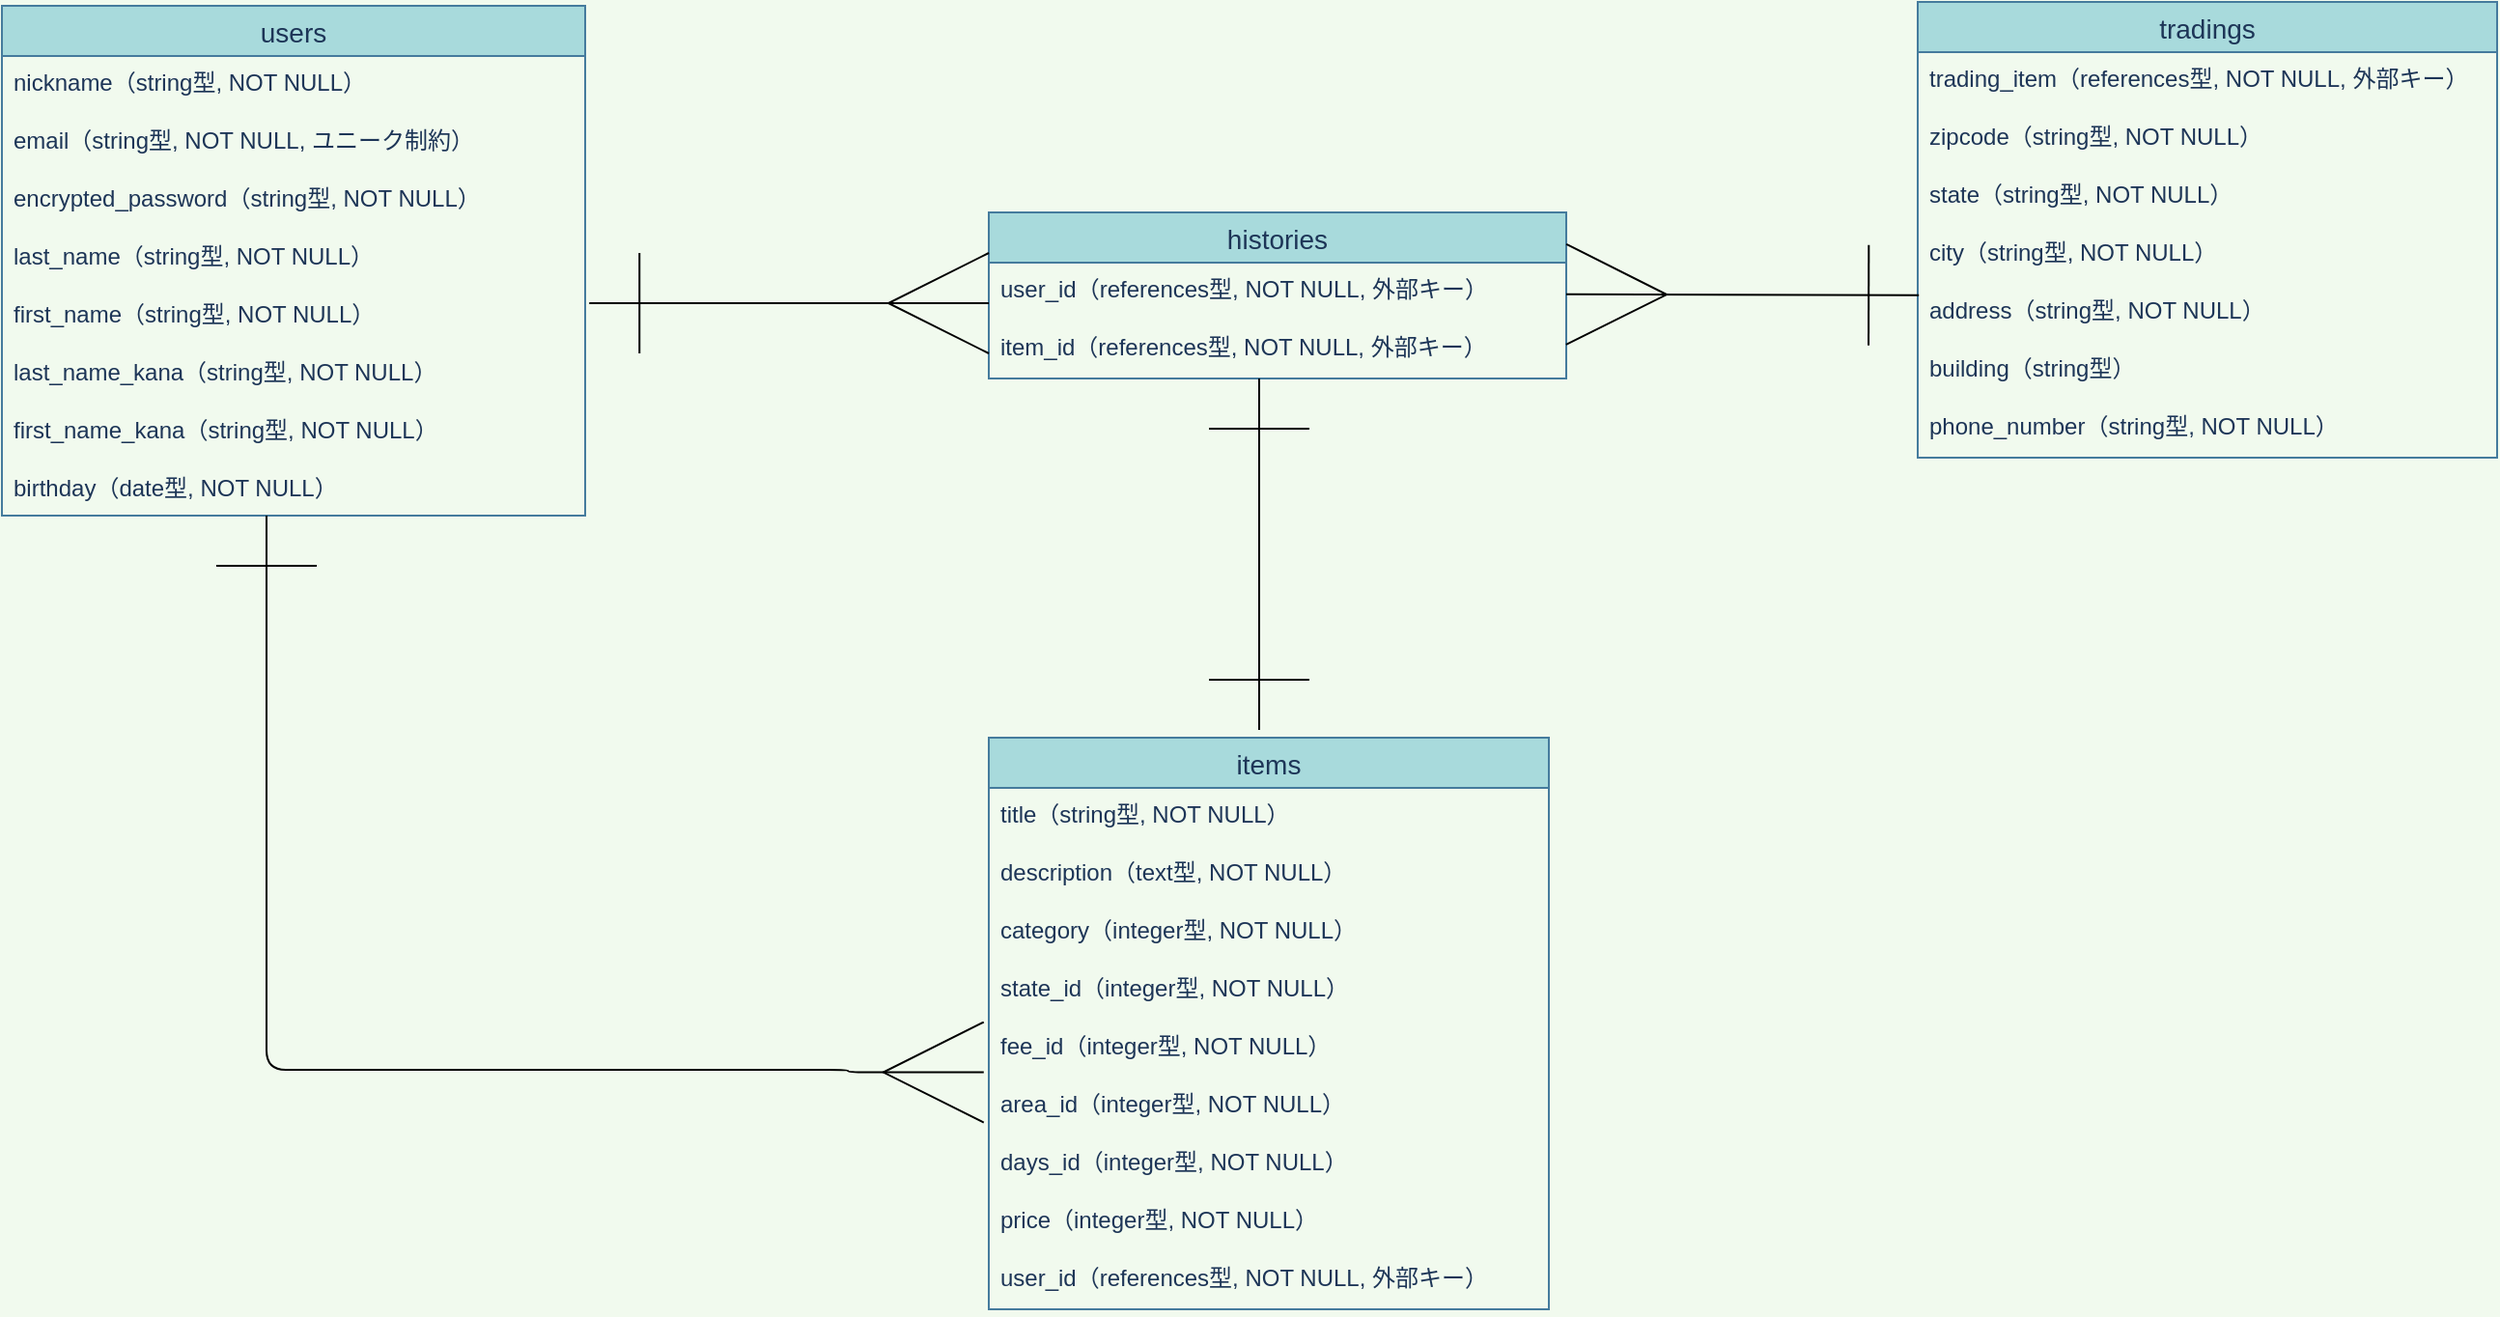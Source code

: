 <mxfile>
    <diagram id="q_B-fRwDS7GVGrwqMTKW" name="ページ1">
        <mxGraphModel dx="1532" dy="913" grid="0" gridSize="10" guides="1" tooltips="1" connect="1" arrows="1" fold="1" page="1" pageScale="1" pageWidth="1654" pageHeight="1169" background="#F1FAEE" math="0" shadow="0">
            <root>
                <mxCell id="0"/>
                <mxCell id="1" parent="0"/>
                <mxCell id="128" value="users" style="swimlane;fontStyle=0;childLayout=stackLayout;horizontal=1;startSize=26;horizontalStack=0;resizeParent=1;resizeParentMax=0;resizeLast=0;collapsible=1;marginBottom=0;align=center;fontSize=14;rounded=0;sketch=0;fillColor=#A8DADC;strokeColor=#457B9D;fontColor=#1D3557;" parent="1" vertex="1">
                    <mxGeometry x="110" y="98" width="302" height="264" as="geometry"/>
                </mxCell>
                <mxCell id="132" value="nickname（string型, NOT NULL）" style="text;strokeColor=none;fillColor=none;spacingLeft=4;spacingRight=4;overflow=hidden;rotatable=0;points=[[0,0.5],[1,0.5]];portConstraint=eastwest;fontSize=12;fontColor=#1D3557;" parent="128" vertex="1">
                    <mxGeometry y="26" width="302" height="30" as="geometry"/>
                </mxCell>
                <mxCell id="133" value="email（string型, NOT NULL, ユニーク制約）" style="text;strokeColor=none;fillColor=none;spacingLeft=4;spacingRight=4;overflow=hidden;rotatable=0;points=[[0,0.5],[1,0.5]];portConstraint=eastwest;fontSize=12;fontColor=#1D3557;" parent="128" vertex="1">
                    <mxGeometry y="56" width="302" height="30" as="geometry"/>
                </mxCell>
                <mxCell id="134" value="encrypted_password（string型, NOT NULL）" style="text;strokeColor=none;fillColor=none;spacingLeft=4;spacingRight=4;overflow=hidden;rotatable=0;points=[[0,0.5],[1,0.5]];portConstraint=eastwest;fontSize=12;fontColor=#1D3557;" parent="128" vertex="1">
                    <mxGeometry y="86" width="302" height="30" as="geometry"/>
                </mxCell>
                <mxCell id="135" value="last_name（string型, NOT NULL）" style="text;strokeColor=none;fillColor=none;spacingLeft=4;spacingRight=4;overflow=hidden;rotatable=0;points=[[0,0.5],[1,0.5]];portConstraint=eastwest;fontSize=12;fontColor=#1D3557;" parent="128" vertex="1">
                    <mxGeometry y="116" width="302" height="30" as="geometry"/>
                </mxCell>
                <mxCell id="136" value="first_name（string型, NOT NULL）" style="text;strokeColor=none;fillColor=none;spacingLeft=4;spacingRight=4;overflow=hidden;rotatable=0;points=[[0,0.5],[1,0.5]];portConstraint=eastwest;fontSize=12;fontColor=#1D3557;" parent="128" vertex="1">
                    <mxGeometry y="146" width="302" height="30" as="geometry"/>
                </mxCell>
                <mxCell id="137" value="last_name_kana（string型, NOT NULL）" style="text;strokeColor=none;fillColor=none;spacingLeft=4;spacingRight=4;overflow=hidden;rotatable=0;points=[[0,0.5],[1,0.5]];portConstraint=eastwest;fontSize=12;fontColor=#1D3557;" parent="128" vertex="1">
                    <mxGeometry y="176" width="302" height="30" as="geometry"/>
                </mxCell>
                <mxCell id="130" value="first_name_kana（string型, NOT NULL）" style="text;strokeColor=none;fillColor=none;spacingLeft=4;spacingRight=4;overflow=hidden;rotatable=0;points=[[0,0.5],[1,0.5]];portConstraint=eastwest;fontSize=12;fontColor=#1D3557;" parent="128" vertex="1">
                    <mxGeometry y="206" width="302" height="30" as="geometry"/>
                </mxCell>
                <mxCell id="138" value="birthday（date型, NOT NULL）" style="text;strokeColor=none;fillColor=none;spacingLeft=4;spacingRight=4;overflow=hidden;rotatable=0;points=[[0,0.5],[1,0.5]];portConstraint=eastwest;fontSize=12;fontColor=#1D3557;" parent="128" vertex="1">
                    <mxGeometry y="236" width="302" height="28" as="geometry"/>
                </mxCell>
                <mxCell id="139" value="items" style="swimlane;fontStyle=0;childLayout=stackLayout;horizontal=1;startSize=26;horizontalStack=0;resizeParent=1;resizeParentMax=0;resizeLast=0;collapsible=1;marginBottom=0;align=center;fontSize=14;rounded=0;sketch=0;fillColor=#A8DADC;strokeColor=#457B9D;fontColor=#1D3557;" parent="1" vertex="1">
                    <mxGeometry x="621" y="477" width="290" height="296" as="geometry"/>
                </mxCell>
                <mxCell id="141" value="title（string型, NOT NULL）" style="text;strokeColor=none;fillColor=none;spacingLeft=4;spacingRight=4;overflow=hidden;rotatable=0;points=[[0,0.5],[1,0.5]];portConstraint=eastwest;fontSize=12;fontColor=#1D3557;" parent="139" vertex="1">
                    <mxGeometry y="26" width="290" height="30" as="geometry"/>
                </mxCell>
                <mxCell id="142" value="description（text型, NOT NULL）" style="text;strokeColor=none;fillColor=none;spacingLeft=4;spacingRight=4;overflow=hidden;rotatable=0;points=[[0,0.5],[1,0.5]];portConstraint=eastwest;fontSize=12;fontColor=#1D3557;" parent="139" vertex="1">
                    <mxGeometry y="56" width="290" height="30" as="geometry"/>
                </mxCell>
                <mxCell id="148" value="category（integer型, NOT NULL）" style="text;strokeColor=none;fillColor=none;spacingLeft=4;spacingRight=4;overflow=hidden;rotatable=0;points=[[0,0.5],[1,0.5]];portConstraint=eastwest;fontSize=12;fontColor=#1D3557;" parent="139" vertex="1">
                    <mxGeometry y="86" width="290" height="30" as="geometry"/>
                </mxCell>
                <mxCell id="149" value="state_id（integer型, NOT NULL）" style="text;strokeColor=none;fillColor=none;spacingLeft=4;spacingRight=4;overflow=hidden;rotatable=0;points=[[0,0.5],[1,0.5]];portConstraint=eastwest;fontSize=12;fontColor=#1D3557;" parent="139" vertex="1">
                    <mxGeometry y="116" width="290" height="30" as="geometry"/>
                </mxCell>
                <mxCell id="150" value="fee_id（integer型, NOT NULL）" style="text;strokeColor=none;fillColor=none;spacingLeft=4;spacingRight=4;overflow=hidden;rotatable=0;points=[[0,0.5],[1,0.5]];portConstraint=eastwest;fontSize=12;fontColor=#1D3557;" parent="139" vertex="1">
                    <mxGeometry y="146" width="290" height="30" as="geometry"/>
                </mxCell>
                <mxCell id="151" value="area_id（integer型, NOT NULL）" style="text;strokeColor=none;fillColor=none;spacingLeft=4;spacingRight=4;overflow=hidden;rotatable=0;points=[[0,0.5],[1,0.5]];portConstraint=eastwest;fontSize=12;fontColor=#1D3557;" parent="139" vertex="1">
                    <mxGeometry y="176" width="290" height="30" as="geometry"/>
                </mxCell>
                <mxCell id="152" value="days_id（integer型, NOT NULL）" style="text;strokeColor=none;fillColor=none;spacingLeft=4;spacingRight=4;overflow=hidden;rotatable=0;points=[[0,0.5],[1,0.5]];portConstraint=eastwest;fontSize=12;fontColor=#1D3557;" parent="139" vertex="1">
                    <mxGeometry y="206" width="290" height="30" as="geometry"/>
                </mxCell>
                <mxCell id="154" value="price（integer型, NOT NULL）" style="text;strokeColor=none;fillColor=none;spacingLeft=4;spacingRight=4;overflow=hidden;rotatable=0;points=[[0,0.5],[1,0.5]];portConstraint=eastwest;fontSize=12;fontColor=#1D3557;" parent="139" vertex="1">
                    <mxGeometry y="236" width="290" height="30" as="geometry"/>
                </mxCell>
                <mxCell id="165" value="user_id（references型, NOT NULL, 外部キー）" style="text;strokeColor=none;fillColor=none;spacingLeft=4;spacingRight=4;overflow=hidden;rotatable=0;points=[[0,0.5],[1,0.5]];portConstraint=eastwest;fontSize=12;fontColor=#1D3557;" parent="139" vertex="1">
                    <mxGeometry y="266" width="290" height="30" as="geometry"/>
                </mxCell>
                <mxCell id="155" value="tradings" style="swimlane;fontStyle=0;childLayout=stackLayout;horizontal=1;startSize=26;horizontalStack=0;resizeParent=1;resizeParentMax=0;resizeLast=0;collapsible=1;marginBottom=0;align=center;fontSize=14;rounded=0;sketch=0;fillColor=#A8DADC;strokeColor=#457B9D;fontColor=#1D3557;" parent="1" vertex="1">
                    <mxGeometry x="1102" y="96" width="300" height="236" as="geometry"/>
                </mxCell>
                <mxCell id="166" value="trading_item（references型, NOT NULL, 外部キー）" style="text;strokeColor=none;fillColor=none;spacingLeft=4;spacingRight=4;overflow=hidden;rotatable=0;points=[[0,0.5],[1,0.5]];portConstraint=eastwest;fontSize=12;fontColor=#1D3557;" parent="155" vertex="1">
                    <mxGeometry y="26" width="300" height="30" as="geometry"/>
                </mxCell>
                <mxCell id="156" value="zipcode（string型, NOT NULL）" style="text;strokeColor=none;fillColor=none;spacingLeft=4;spacingRight=4;overflow=hidden;rotatable=0;points=[[0,0.5],[1,0.5]];portConstraint=eastwest;fontSize=12;fontColor=#1D3557;" parent="155" vertex="1">
                    <mxGeometry y="56" width="300" height="30" as="geometry"/>
                </mxCell>
                <mxCell id="157" value="state（string型, NOT NULL）" style="text;strokeColor=none;fillColor=none;spacingLeft=4;spacingRight=4;overflow=hidden;rotatable=0;points=[[0,0.5],[1,0.5]];portConstraint=eastwest;fontSize=12;fontColor=#1D3557;" parent="155" vertex="1">
                    <mxGeometry y="86" width="300" height="30" as="geometry"/>
                </mxCell>
                <mxCell id="158" value="city（string型, NOT NULL）" style="text;strokeColor=none;fillColor=none;spacingLeft=4;spacingRight=4;overflow=hidden;rotatable=0;points=[[0,0.5],[1,0.5]];portConstraint=eastwest;fontSize=12;fontColor=#1D3557;" parent="155" vertex="1">
                    <mxGeometry y="116" width="300" height="30" as="geometry"/>
                </mxCell>
                <mxCell id="159" value="address（string型, NOT NULL）" style="text;strokeColor=none;fillColor=none;spacingLeft=4;spacingRight=4;overflow=hidden;rotatable=0;points=[[0,0.5],[1,0.5]];portConstraint=eastwest;fontSize=12;fontColor=#1D3557;" parent="155" vertex="1">
                    <mxGeometry y="146" width="300" height="30" as="geometry"/>
                </mxCell>
                <mxCell id="160" value="building（string型）" style="text;strokeColor=none;fillColor=none;spacingLeft=4;spacingRight=4;overflow=hidden;rotatable=0;points=[[0,0.5],[1,0.5]];portConstraint=eastwest;fontSize=12;fontColor=#1D3557;" parent="155" vertex="1">
                    <mxGeometry y="176" width="300" height="30" as="geometry"/>
                </mxCell>
                <mxCell id="161" value="phone_number（string型, NOT NULL）" style="text;strokeColor=none;fillColor=none;spacingLeft=4;spacingRight=4;overflow=hidden;rotatable=0;points=[[0,0.5],[1,0.5]];portConstraint=eastwest;fontSize=12;fontColor=#1D3557;" parent="155" vertex="1">
                    <mxGeometry y="206" width="300" height="30" as="geometry"/>
                </mxCell>
                <mxCell id="173" value="histories" style="swimlane;fontStyle=0;childLayout=stackLayout;horizontal=1;startSize=26;horizontalStack=0;resizeParent=1;resizeParentMax=0;resizeLast=0;collapsible=1;marginBottom=0;align=center;fontSize=14;rounded=0;sketch=0;fillColor=#A8DADC;strokeColor=#457B9D;fontColor=#1D3557;" vertex="1" parent="1">
                    <mxGeometry x="621" y="205" width="299" height="86" as="geometry"/>
                </mxCell>
                <mxCell id="179" value="user_id（references型, NOT NULL, 外部キー）" style="text;strokeColor=none;fillColor=none;spacingLeft=4;spacingRight=4;overflow=hidden;rotatable=0;points=[[0,0.5],[1,0.5]];portConstraint=eastwest;fontSize=12;fontColor=#1D3557;" vertex="1" parent="173">
                    <mxGeometry y="26" width="299" height="30" as="geometry"/>
                </mxCell>
                <mxCell id="180" value="item_id（references型, NOT NULL, 外部キー）" style="text;strokeColor=none;fillColor=none;spacingLeft=4;spacingRight=4;overflow=hidden;rotatable=0;points=[[0,0.5],[1,0.5]];portConstraint=eastwest;fontSize=12;fontColor=#1D3557;" vertex="1" parent="173">
                    <mxGeometry y="56" width="299" height="30" as="geometry"/>
                </mxCell>
                <mxCell id="185" value="" style="edgeStyle=orthogonalEdgeStyle;fontSize=12;html=1;endArrow=ERone;endFill=0;strokeColor=#000000;startSize=50;endSize=50;startArrow=ERmany;startFill=0;exitX=-0.009;exitY=-0.09;exitDx=0;exitDy=0;exitPerimeter=0;" edge="1" parent="1" source="151">
                    <mxGeometry width="100" height="100" relative="1" as="geometry">
                        <mxPoint x="601" y="649" as="sourcePoint"/>
                        <mxPoint x="247" y="362" as="targetPoint"/>
                        <Array as="points">
                            <mxPoint x="548" y="650"/>
                            <mxPoint x="247" y="649"/>
                        </Array>
                    </mxGeometry>
                </mxCell>
                <mxCell id="186" value="" style="fontSize=12;html=1;endArrow=ERone;endFill=0;strokeColor=#000000;startSize=50;endSize=50;startArrow=ERmany;startFill=0;entryX=1.007;entryY=0.267;entryDx=0;entryDy=0;entryPerimeter=0;" edge="1" parent="1" target="136">
                    <mxGeometry width="100" height="100" relative="1" as="geometry">
                        <mxPoint x="621" y="252" as="sourcePoint"/>
                        <mxPoint x="445" y="252" as="targetPoint"/>
                    </mxGeometry>
                </mxCell>
                <mxCell id="187" value="" style="fontSize=12;html=1;endArrow=ERone;endFill=0;strokeColor=#000000;startSize=50;endSize=50;startArrow=ERmany;startFill=0;entryX=0.002;entryY=0.196;entryDx=0;entryDy=0;entryPerimeter=0;" edge="1" parent="1" target="159">
                    <mxGeometry width="100" height="100" relative="1" as="geometry">
                        <mxPoint x="920" y="247.41" as="sourcePoint"/>
                        <mxPoint x="1085" y="247.41" as="targetPoint"/>
                    </mxGeometry>
                </mxCell>
                <mxCell id="189" value="" style="fontSize=12;html=1;endArrow=ERone;endFill=0;strokeColor=#000000;startSize=50;endSize=50;startArrow=ERone;startFill=0;" edge="1" parent="1">
                    <mxGeometry width="100" height="100" relative="1" as="geometry">
                        <mxPoint x="761" y="291" as="sourcePoint"/>
                        <mxPoint x="761" y="473" as="targetPoint"/>
                    </mxGeometry>
                </mxCell>
            </root>
        </mxGraphModel>
    </diagram>
</mxfile>